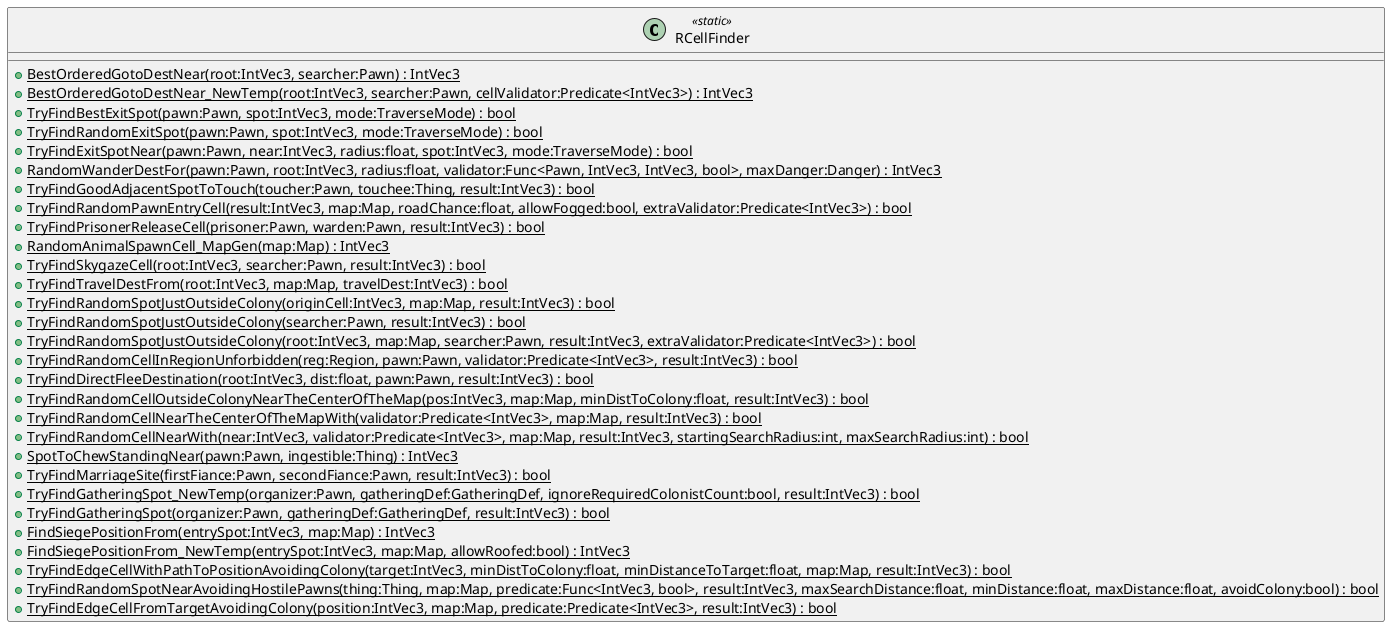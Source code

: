 @startuml
class RCellFinder <<static>> {
    + {static} BestOrderedGotoDestNear(root:IntVec3, searcher:Pawn) : IntVec3
    + {static} BestOrderedGotoDestNear_NewTemp(root:IntVec3, searcher:Pawn, cellValidator:Predicate<IntVec3>) : IntVec3
    + {static} TryFindBestExitSpot(pawn:Pawn, spot:IntVec3, mode:TraverseMode) : bool
    + {static} TryFindRandomExitSpot(pawn:Pawn, spot:IntVec3, mode:TraverseMode) : bool
    + {static} TryFindExitSpotNear(pawn:Pawn, near:IntVec3, radius:float, spot:IntVec3, mode:TraverseMode) : bool
    + {static} RandomWanderDestFor(pawn:Pawn, root:IntVec3, radius:float, validator:Func<Pawn, IntVec3, IntVec3, bool>, maxDanger:Danger) : IntVec3
    + {static} TryFindGoodAdjacentSpotToTouch(toucher:Pawn, touchee:Thing, result:IntVec3) : bool
    + {static} TryFindRandomPawnEntryCell(result:IntVec3, map:Map, roadChance:float, allowFogged:bool, extraValidator:Predicate<IntVec3>) : bool
    + {static} TryFindPrisonerReleaseCell(prisoner:Pawn, warden:Pawn, result:IntVec3) : bool
    + {static} RandomAnimalSpawnCell_MapGen(map:Map) : IntVec3
    + {static} TryFindSkygazeCell(root:IntVec3, searcher:Pawn, result:IntVec3) : bool
    + {static} TryFindTravelDestFrom(root:IntVec3, map:Map, travelDest:IntVec3) : bool
    + {static} TryFindRandomSpotJustOutsideColony(originCell:IntVec3, map:Map, result:IntVec3) : bool
    + {static} TryFindRandomSpotJustOutsideColony(searcher:Pawn, result:IntVec3) : bool
    + {static} TryFindRandomSpotJustOutsideColony(root:IntVec3, map:Map, searcher:Pawn, result:IntVec3, extraValidator:Predicate<IntVec3>) : bool
    + {static} TryFindRandomCellInRegionUnforbidden(reg:Region, pawn:Pawn, validator:Predicate<IntVec3>, result:IntVec3) : bool
    + {static} TryFindDirectFleeDestination(root:IntVec3, dist:float, pawn:Pawn, result:IntVec3) : bool
    + {static} TryFindRandomCellOutsideColonyNearTheCenterOfTheMap(pos:IntVec3, map:Map, minDistToColony:float, result:IntVec3) : bool
    + {static} TryFindRandomCellNearTheCenterOfTheMapWith(validator:Predicate<IntVec3>, map:Map, result:IntVec3) : bool
    + {static} TryFindRandomCellNearWith(near:IntVec3, validator:Predicate<IntVec3>, map:Map, result:IntVec3, startingSearchRadius:int, maxSearchRadius:int) : bool
    + {static} SpotToChewStandingNear(pawn:Pawn, ingestible:Thing) : IntVec3
    + {static} TryFindMarriageSite(firstFiance:Pawn, secondFiance:Pawn, result:IntVec3) : bool
    + {static} TryFindGatheringSpot_NewTemp(organizer:Pawn, gatheringDef:GatheringDef, ignoreRequiredColonistCount:bool, result:IntVec3) : bool
    + {static} TryFindGatheringSpot(organizer:Pawn, gatheringDef:GatheringDef, result:IntVec3) : bool
    + {static} FindSiegePositionFrom(entrySpot:IntVec3, map:Map) : IntVec3
    + {static} FindSiegePositionFrom_NewTemp(entrySpot:IntVec3, map:Map, allowRoofed:bool) : IntVec3
    + {static} TryFindEdgeCellWithPathToPositionAvoidingColony(target:IntVec3, minDistToColony:float, minDistanceToTarget:float, map:Map, result:IntVec3) : bool
    + {static} TryFindRandomSpotNearAvoidingHostilePawns(thing:Thing, map:Map, predicate:Func<IntVec3, bool>, result:IntVec3, maxSearchDistance:float, minDistance:float, maxDistance:float, avoidColony:bool) : bool
    + {static} TryFindEdgeCellFromTargetAvoidingColony(position:IntVec3, map:Map, predicate:Predicate<IntVec3>, result:IntVec3) : bool
}
@enduml
